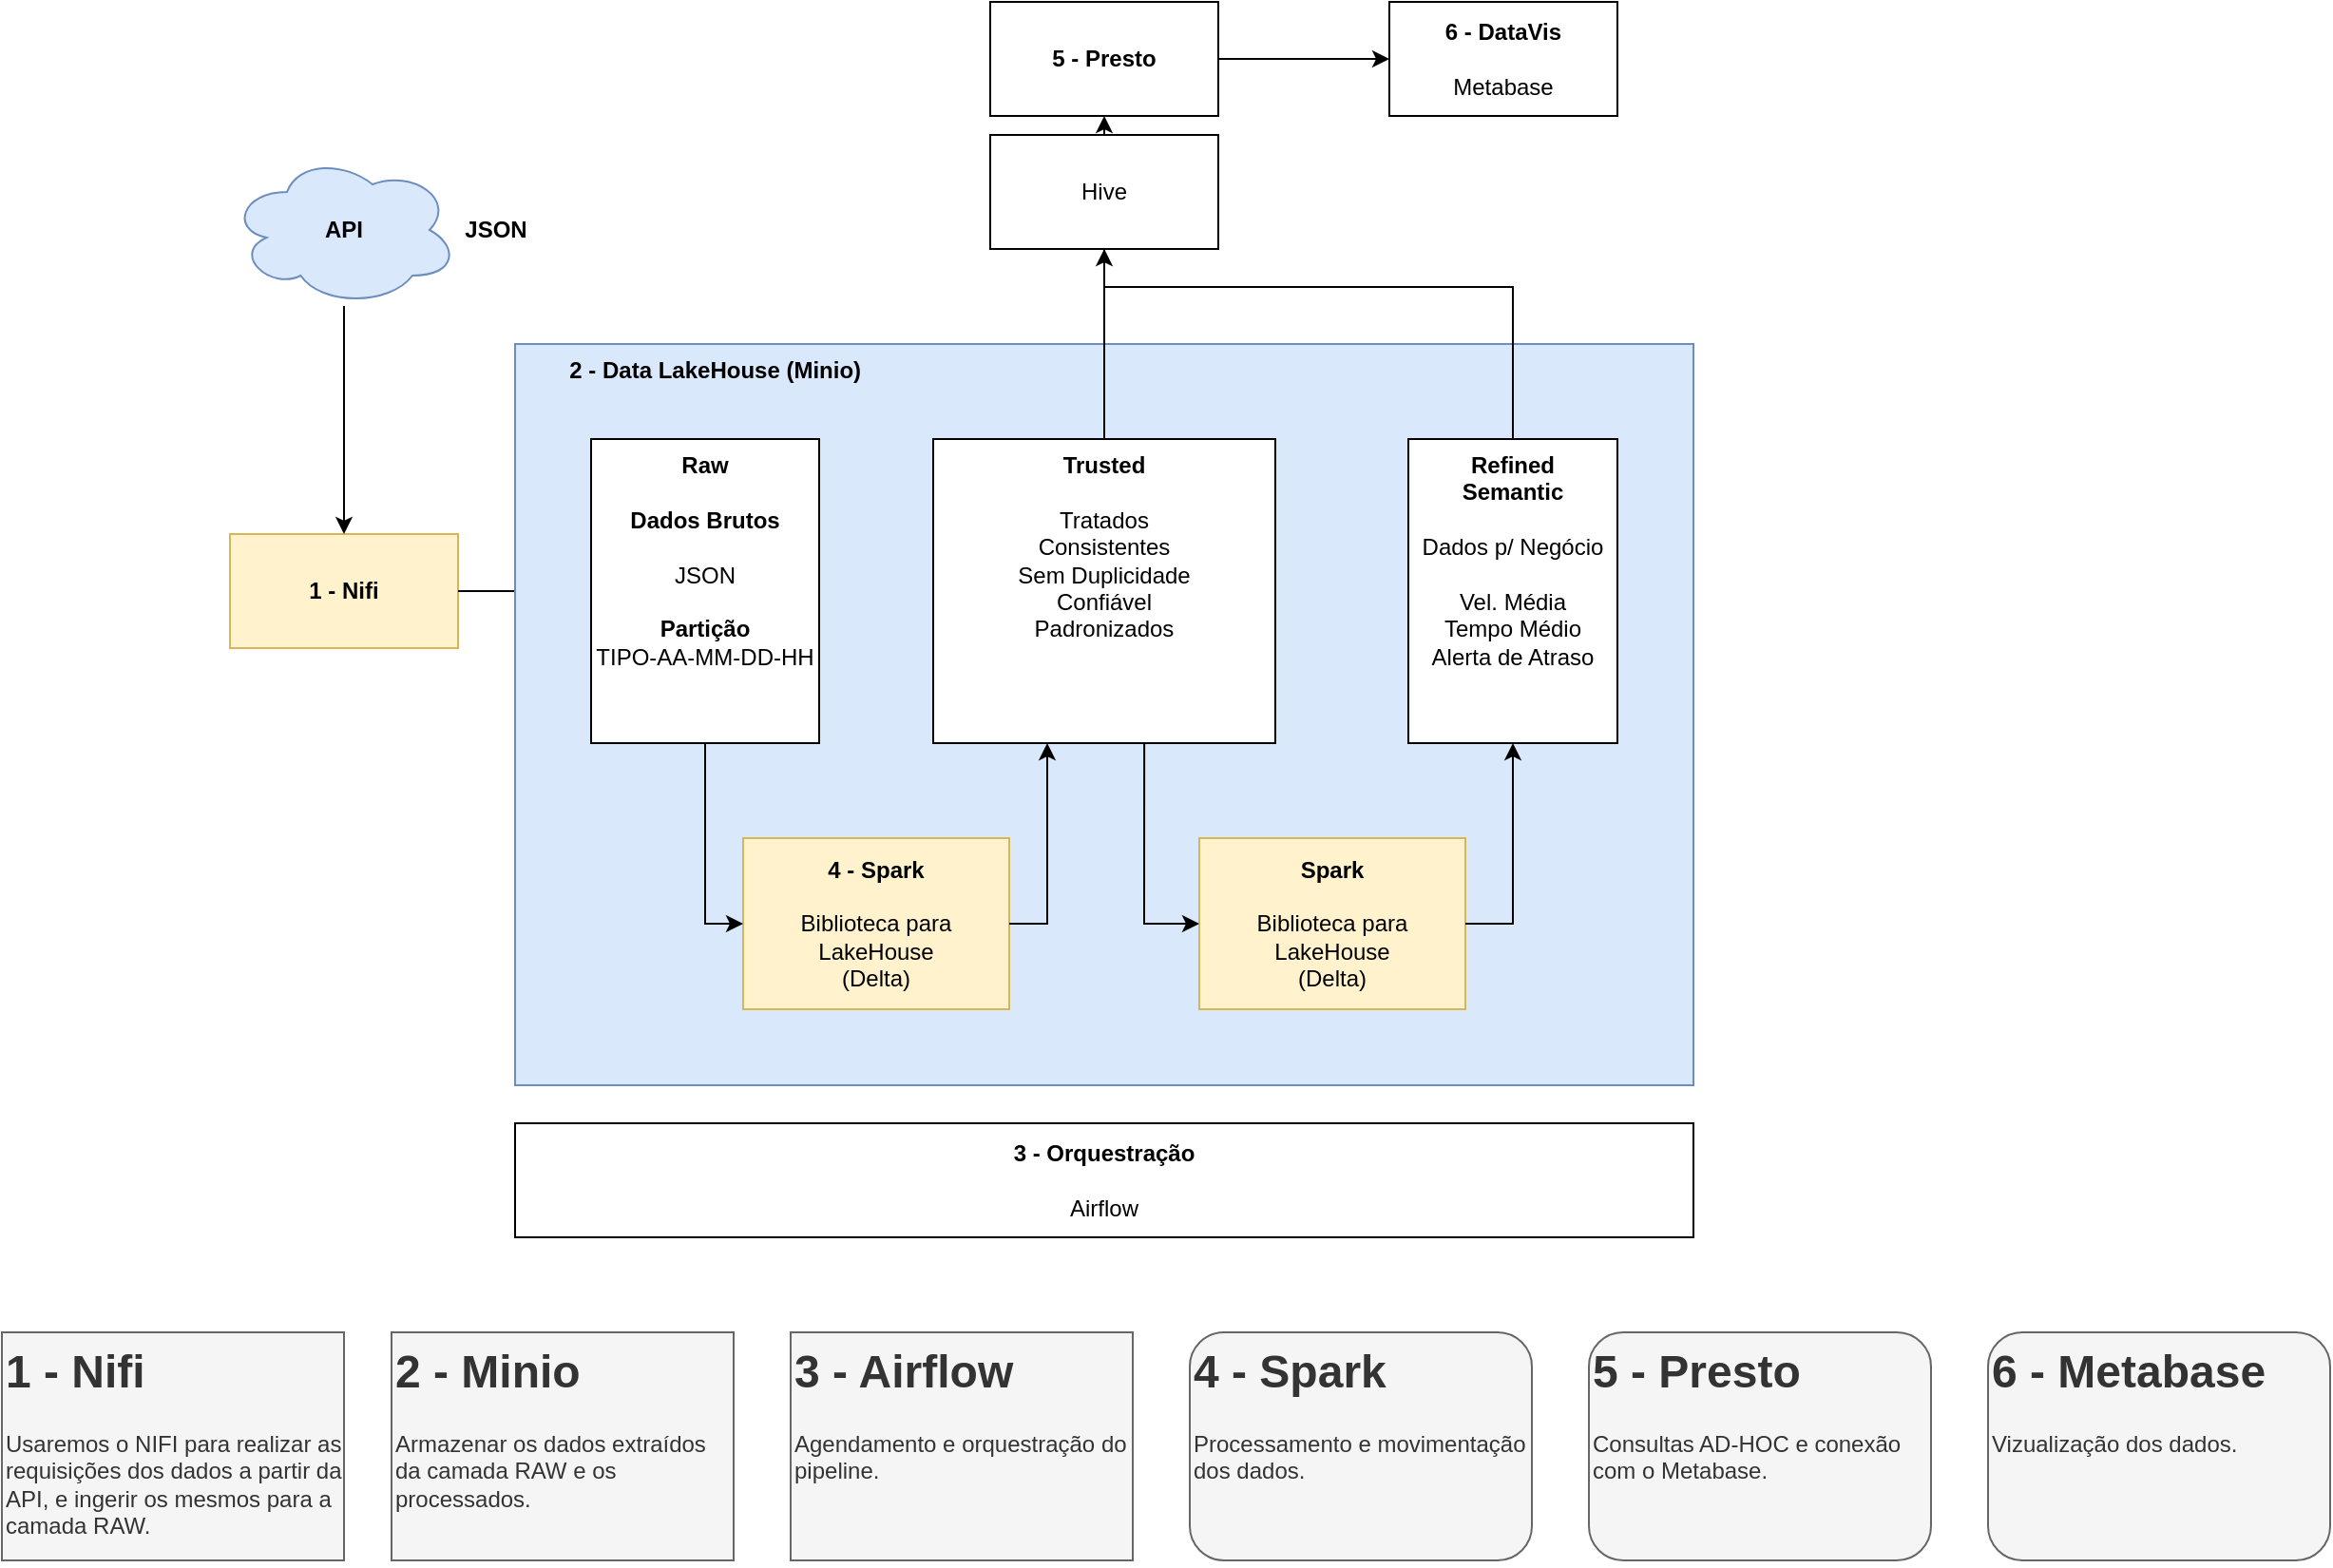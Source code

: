 <mxfile version="24.7.17">
  <diagram name="Página-1" id="cZLZCgbs-Qh2R2f3NHX3">
    <mxGraphModel grid="1" page="1" gridSize="10" guides="1" tooltips="1" connect="1" arrows="1" fold="1" pageScale="1" pageWidth="1600" pageHeight="1200" math="0" shadow="0">
      <root>
        <mxCell id="0" />
        <mxCell id="1" parent="0" />
        <mxCell id="5ZYNLyedGt1rYarvoSBz-3" value="JSON" style="text;html=1;align=center;verticalAlign=middle;whiteSpace=wrap;rounded=0;fontStyle=1" vertex="1" parent="1">
          <mxGeometry x="190" y="285" width="60" height="30" as="geometry" />
        </mxCell>
        <mxCell id="5ZYNLyedGt1rYarvoSBz-5" value="&lt;div&gt;&lt;b&gt;1 - Nifi&lt;/b&gt;&lt;/div&gt;" style="rounded=0;whiteSpace=wrap;html=1;fillColor=#fff2cc;strokeColor=#d6b656;" vertex="1" parent="1">
          <mxGeometry x="80" y="460" width="120" height="60" as="geometry" />
        </mxCell>
        <mxCell id="5ZYNLyedGt1rYarvoSBz-6" value="" style="endArrow=classic;html=1;rounded=0;entryX=0.5;entryY=0;entryDx=0;entryDy=0;" edge="1" parent="1" source="5ZYNLyedGt1rYarvoSBz-1" target="5ZYNLyedGt1rYarvoSBz-5">
          <mxGeometry width="50" height="50" relative="1" as="geometry">
            <mxPoint x="120" y="160" as="sourcePoint" />
            <mxPoint x="420" y="240" as="targetPoint" />
          </mxGeometry>
        </mxCell>
        <mxCell id="5ZYNLyedGt1rYarvoSBz-7" value="" style="endArrow=classic;html=1;rounded=0;exitX=1;exitY=0.5;exitDx=0;exitDy=0;entryX=0;entryY=0.5;entryDx=0;entryDy=0;" edge="1" parent="1" source="5ZYNLyedGt1rYarvoSBz-5" target="5ZYNLyedGt1rYarvoSBz-14">
          <mxGeometry width="50" height="50" relative="1" as="geometry">
            <mxPoint x="370" y="290" as="sourcePoint" />
            <mxPoint x="120" y="310" as="targetPoint" />
          </mxGeometry>
        </mxCell>
        <mxCell id="5ZYNLyedGt1rYarvoSBz-10" value="&lt;b&gt;&lt;span style=&quot;white-space: pre;&quot;&gt;&#x9;&lt;/span&gt;2 - Data LakeHouse (Minio)&lt;/b&gt;" style="rounded=0;whiteSpace=wrap;html=1;verticalAlign=top;fillColor=#dae8fc;strokeColor=#6c8ebf;align=left;" vertex="1" parent="1">
          <mxGeometry x="230" y="360" width="620" height="390" as="geometry" />
        </mxCell>
        <mxCell id="5ZYNLyedGt1rYarvoSBz-14" value="&lt;b&gt;Raw&lt;/b&gt;&lt;br&gt;&lt;br&gt;&lt;b&gt;Dados Brutos&lt;/b&gt;&lt;br&gt;&lt;br&gt;&lt;div&gt;JSON&lt;br&gt;&lt;br&gt;&lt;b&gt;Partição&lt;/b&gt;&lt;br&gt;TIPO-AA-MM-DD-HH&lt;/div&gt;" style="rounded=0;whiteSpace=wrap;html=1;verticalAlign=top;" vertex="1" parent="1">
          <mxGeometry x="270" y="410" width="120" height="160" as="geometry" />
        </mxCell>
        <mxCell id="5ZYNLyedGt1rYarvoSBz-44" style="edgeStyle=orthogonalEdgeStyle;rounded=0;orthogonalLoop=1;jettySize=auto;html=1;exitX=0.5;exitY=0;exitDx=0;exitDy=0;entryX=0.5;entryY=1;entryDx=0;entryDy=0;" edge="1" parent="1" source="5ZYNLyedGt1rYarvoSBz-15" target="5ZYNLyedGt1rYarvoSBz-36">
          <mxGeometry relative="1" as="geometry" />
        </mxCell>
        <mxCell id="5ZYNLyedGt1rYarvoSBz-15" value="&lt;b&gt;Trusted&lt;/b&gt;&lt;br&gt;&lt;br&gt;&lt;div&gt;Tratados&lt;/div&gt;&lt;div&gt;Consistentes&lt;/div&gt;&lt;div&gt;Sem Duplicidade&lt;br&gt;Confiável&lt;br&gt;Padronizados&lt;/div&gt;" style="rounded=0;whiteSpace=wrap;html=1;verticalAlign=top;" vertex="1" parent="1">
          <mxGeometry x="450" y="410" width="180" height="160" as="geometry" />
        </mxCell>
        <mxCell id="5ZYNLyedGt1rYarvoSBz-17" value="&lt;b&gt;4 - Spark&lt;/b&gt;&lt;div&gt;&lt;br&gt;&lt;/div&gt;&lt;div&gt;Biblioteca para LakeHouse&lt;/div&gt;&lt;div&gt;(Delta)&lt;/div&gt;" style="rounded=0;whiteSpace=wrap;html=1;fillColor=#fff2cc;strokeColor=#d6b656;" vertex="1" parent="1">
          <mxGeometry x="350" y="620" width="140" height="90" as="geometry" />
        </mxCell>
        <mxCell id="5ZYNLyedGt1rYarvoSBz-18" value="" style="endArrow=classic;html=1;rounded=0;exitX=0.5;exitY=1;exitDx=0;exitDy=0;entryX=0;entryY=0.5;entryDx=0;entryDy=0;" edge="1" parent="1" source="5ZYNLyedGt1rYarvoSBz-14" target="5ZYNLyedGt1rYarvoSBz-17">
          <mxGeometry width="50" height="50" relative="1" as="geometry">
            <mxPoint x="530" y="510" as="sourcePoint" />
            <mxPoint x="580" y="460" as="targetPoint" />
            <Array as="points">
              <mxPoint x="330" y="665" />
            </Array>
          </mxGeometry>
        </mxCell>
        <mxCell id="5ZYNLyedGt1rYarvoSBz-19" value="" style="endArrow=classic;html=1;rounded=0;exitX=1;exitY=0.5;exitDx=0;exitDy=0;" edge="1" parent="1" source="5ZYNLyedGt1rYarvoSBz-17">
          <mxGeometry width="50" height="50" relative="1" as="geometry">
            <mxPoint x="530" y="510" as="sourcePoint" />
            <mxPoint x="510" y="570" as="targetPoint" />
            <Array as="points">
              <mxPoint x="510" y="665" />
            </Array>
          </mxGeometry>
        </mxCell>
        <mxCell id="5ZYNLyedGt1rYarvoSBz-35" style="edgeStyle=orthogonalEdgeStyle;rounded=0;orthogonalLoop=1;jettySize=auto;html=1;exitX=1;exitY=0.5;exitDx=0;exitDy=0;entryX=0;entryY=0.5;entryDx=0;entryDy=0;" edge="1" parent="1" source="5ZYNLyedGt1rYarvoSBz-36" target="5ZYNLyedGt1rYarvoSBz-34">
          <mxGeometry relative="1" as="geometry" />
        </mxCell>
        <mxCell id="5ZYNLyedGt1rYarvoSBz-45" style="edgeStyle=orthogonalEdgeStyle;rounded=0;orthogonalLoop=1;jettySize=auto;html=1;exitX=0.5;exitY=0;exitDx=0;exitDy=0;entryX=0.5;entryY=1;entryDx=0;entryDy=0;" edge="1" parent="1" source="5ZYNLyedGt1rYarvoSBz-20" target="TK7ht8lrvhHF2ARj4NLx-1">
          <mxGeometry relative="1" as="geometry">
            <Array as="points">
              <mxPoint x="755" y="330" />
              <mxPoint x="540" y="330" />
            </Array>
          </mxGeometry>
        </mxCell>
        <mxCell id="5ZYNLyedGt1rYarvoSBz-20" value="&lt;b&gt;Refined&lt;/b&gt;&lt;br&gt;&lt;b&gt;Semantic&lt;br&gt;&lt;/b&gt;&lt;br&gt;Dados p/ Negócio&lt;br&gt;&lt;br&gt;Vel. Média&lt;br&gt;Tempo Médio&lt;br&gt;Alerta de Atraso&lt;br&gt;&lt;div&gt;&lt;br&gt;&lt;/div&gt;" style="rounded=0;whiteSpace=wrap;html=1;verticalAlign=top;" vertex="1" parent="1">
          <mxGeometry x="700" y="410" width="110" height="160" as="geometry" />
        </mxCell>
        <mxCell id="5ZYNLyedGt1rYarvoSBz-21" value="&lt;b&gt;Spark&lt;/b&gt;&lt;div&gt;&lt;br&gt;&lt;/div&gt;&lt;div&gt;Biblioteca para LakeHouse&lt;/div&gt;&lt;div&gt;(Delta)&lt;/div&gt;" style="rounded=0;whiteSpace=wrap;html=1;fillColor=#fff2cc;strokeColor=#d6b656;" vertex="1" parent="1">
          <mxGeometry x="590" y="620" width="140" height="90" as="geometry" />
        </mxCell>
        <mxCell id="5ZYNLyedGt1rYarvoSBz-22" value="" style="endArrow=classic;html=1;rounded=0;entryX=0;entryY=0.5;entryDx=0;entryDy=0;exitX=0.617;exitY=1;exitDx=0;exitDy=0;exitPerimeter=0;" edge="1" parent="1" source="5ZYNLyedGt1rYarvoSBz-15" target="5ZYNLyedGt1rYarvoSBz-21">
          <mxGeometry width="50" height="50" relative="1" as="geometry">
            <mxPoint x="561" y="580" as="sourcePoint" />
            <mxPoint x="800" y="660" as="targetPoint" />
            <Array as="points">
              <mxPoint x="561" y="665" />
            </Array>
          </mxGeometry>
        </mxCell>
        <mxCell id="5ZYNLyedGt1rYarvoSBz-23" value="" style="endArrow=classic;html=1;rounded=0;exitX=1;exitY=0.5;exitDx=0;exitDy=0;entryX=0.5;entryY=1;entryDx=0;entryDy=0;" edge="1" parent="1" source="5ZYNLyedGt1rYarvoSBz-21" target="5ZYNLyedGt1rYarvoSBz-20">
          <mxGeometry width="50" height="50" relative="1" as="geometry">
            <mxPoint x="730" y="680" as="sourcePoint" />
            <mxPoint x="780" y="630" as="targetPoint" />
            <Array as="points">
              <mxPoint x="755" y="665" />
            </Array>
          </mxGeometry>
        </mxCell>
        <mxCell id="5ZYNLyedGt1rYarvoSBz-1" value="API" style="ellipse;shape=cloud;whiteSpace=wrap;html=1;fontStyle=1;fillColor=#dae8fc;strokeColor=#6c8ebf;" vertex="1" parent="1">
          <mxGeometry x="80" y="260" width="120" height="80" as="geometry" />
        </mxCell>
        <mxCell id="5ZYNLyedGt1rYarvoSBz-34" value="&lt;b&gt;6 - DataVis&lt;br&gt;&lt;/b&gt;&lt;br&gt;Metabase" style="rounded=0;whiteSpace=wrap;html=1;" vertex="1" parent="1">
          <mxGeometry x="690" y="180" width="120" height="60" as="geometry" />
        </mxCell>
        <mxCell id="5ZYNLyedGt1rYarvoSBz-36" value="&lt;b&gt;5 - Presto&lt;/b&gt;" style="rounded=0;whiteSpace=wrap;html=1;" vertex="1" parent="1">
          <mxGeometry x="480" y="180" width="120" height="60" as="geometry" />
        </mxCell>
        <mxCell id="5ZYNLyedGt1rYarvoSBz-40" value="&lt;b&gt;3 - Orquestração&lt;/b&gt;&lt;br&gt;&lt;br&gt;Airflow" style="rounded=0;whiteSpace=wrap;html=1;" vertex="1" parent="1">
          <mxGeometry x="230" y="770" width="620" height="60" as="geometry" />
        </mxCell>
        <mxCell id="5ZYNLyedGt1rYarvoSBz-46" value="&lt;h1 style=&quot;margin-top: 0px;&quot;&gt;1 - Nifi&lt;/h1&gt;&lt;p&gt;Usaremos o NIFI para realizar as requisições dos dados a partir da API, e ingerir os mesmos para a camada RAW.&lt;/p&gt;" style="text;html=1;whiteSpace=wrap;overflow=hidden;rounded=0;fillColor=#f5f5f5;fontColor=#333333;strokeColor=#666666;" vertex="1" parent="1">
          <mxGeometry x="-40" y="880" width="180" height="120" as="geometry" />
        </mxCell>
        <mxCell id="5ZYNLyedGt1rYarvoSBz-47" value="&lt;h1 style=&quot;margin-top: 0px;&quot;&gt;2 - Minio&lt;/h1&gt;&lt;p&gt;Armazenar os dados extraídos da camada RAW e os processados.&lt;/p&gt;" style="text;html=1;whiteSpace=wrap;overflow=hidden;rounded=0;fillColor=#f5f5f5;fontColor=#333333;strokeColor=#666666;" vertex="1" parent="1">
          <mxGeometry x="165" y="880" width="180" height="120" as="geometry" />
        </mxCell>
        <mxCell id="5ZYNLyedGt1rYarvoSBz-48" value="&lt;h1 style=&quot;margin-top: 0px;&quot;&gt;3 - Airflow&lt;/h1&gt;&lt;p&gt;Agendamento e orquestração do pipeline.&lt;/p&gt;" style="text;html=1;whiteSpace=wrap;overflow=hidden;rounded=0;fillColor=#f5f5f5;fontColor=#333333;strokeColor=#666666;" vertex="1" parent="1">
          <mxGeometry x="375" y="880" width="180" height="120" as="geometry" />
        </mxCell>
        <mxCell id="5ZYNLyedGt1rYarvoSBz-49" value="&lt;h1 style=&quot;margin-top: 0px;&quot;&gt;4 - Spark&lt;/h1&gt;&lt;p&gt;Processamento e movimentação dos dados.&lt;/p&gt;" style="text;html=1;whiteSpace=wrap;overflow=hidden;rounded=1;fillColor=#f5f5f5;fontColor=#333333;strokeColor=#666666;" vertex="1" parent="1">
          <mxGeometry x="585" y="880" width="180" height="120" as="geometry" />
        </mxCell>
        <mxCell id="5ZYNLyedGt1rYarvoSBz-50" value="&lt;h1 style=&quot;margin-top: 0px;&quot;&gt;5 - Presto&lt;/h1&gt;&lt;p&gt;Consultas AD-HOC e conexão com o Metabase.&lt;/p&gt;" style="text;html=1;whiteSpace=wrap;overflow=hidden;rounded=1;fillColor=#f5f5f5;fontColor=#333333;strokeColor=#666666;" vertex="1" parent="1">
          <mxGeometry x="795" y="880" width="180" height="120" as="geometry" />
        </mxCell>
        <mxCell id="5ZYNLyedGt1rYarvoSBz-51" value="&lt;h1 style=&quot;margin-top: 0px;&quot;&gt;6 - Metabase&lt;/h1&gt;&lt;p&gt;Vizualização dos dados.&lt;/p&gt;" style="text;html=1;whiteSpace=wrap;overflow=hidden;rounded=1;fillColor=#f5f5f5;fontColor=#333333;strokeColor=#666666;" vertex="1" parent="1">
          <mxGeometry x="1005" y="880" width="180" height="120" as="geometry" />
        </mxCell>
        <mxCell id="TK7ht8lrvhHF2ARj4NLx-1" value="Hive" style="rounded=0;whiteSpace=wrap;html=1;" vertex="1" parent="1">
          <mxGeometry x="480" y="250" width="120" height="60" as="geometry" />
        </mxCell>
      </root>
    </mxGraphModel>
  </diagram>
</mxfile>
